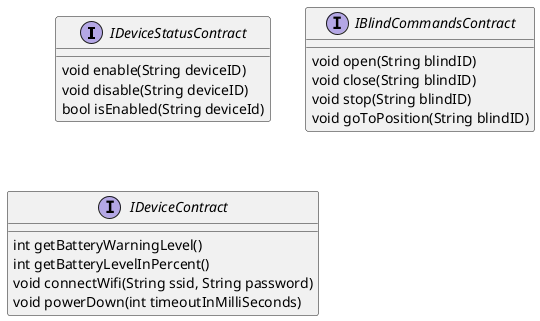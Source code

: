 @startuml Contracts

interface IDeviceStatusContract {
    void enable(String deviceID)
    void disable(String deviceID)
    bool isEnabled(String deviceId)
}

interface IBlindCommandsContract {
    void open(String blindID)
    void close(String blindID)
    void stop(String blindID)
    void goToPosition(String blindID)
}

interface IDeviceContract {
    int getBatteryWarningLevel()
    int getBatteryLevelInPercent()
    void connectWifi(String ssid, String password)
    void powerDown(int timeoutInMilliSeconds)
}

@enduml